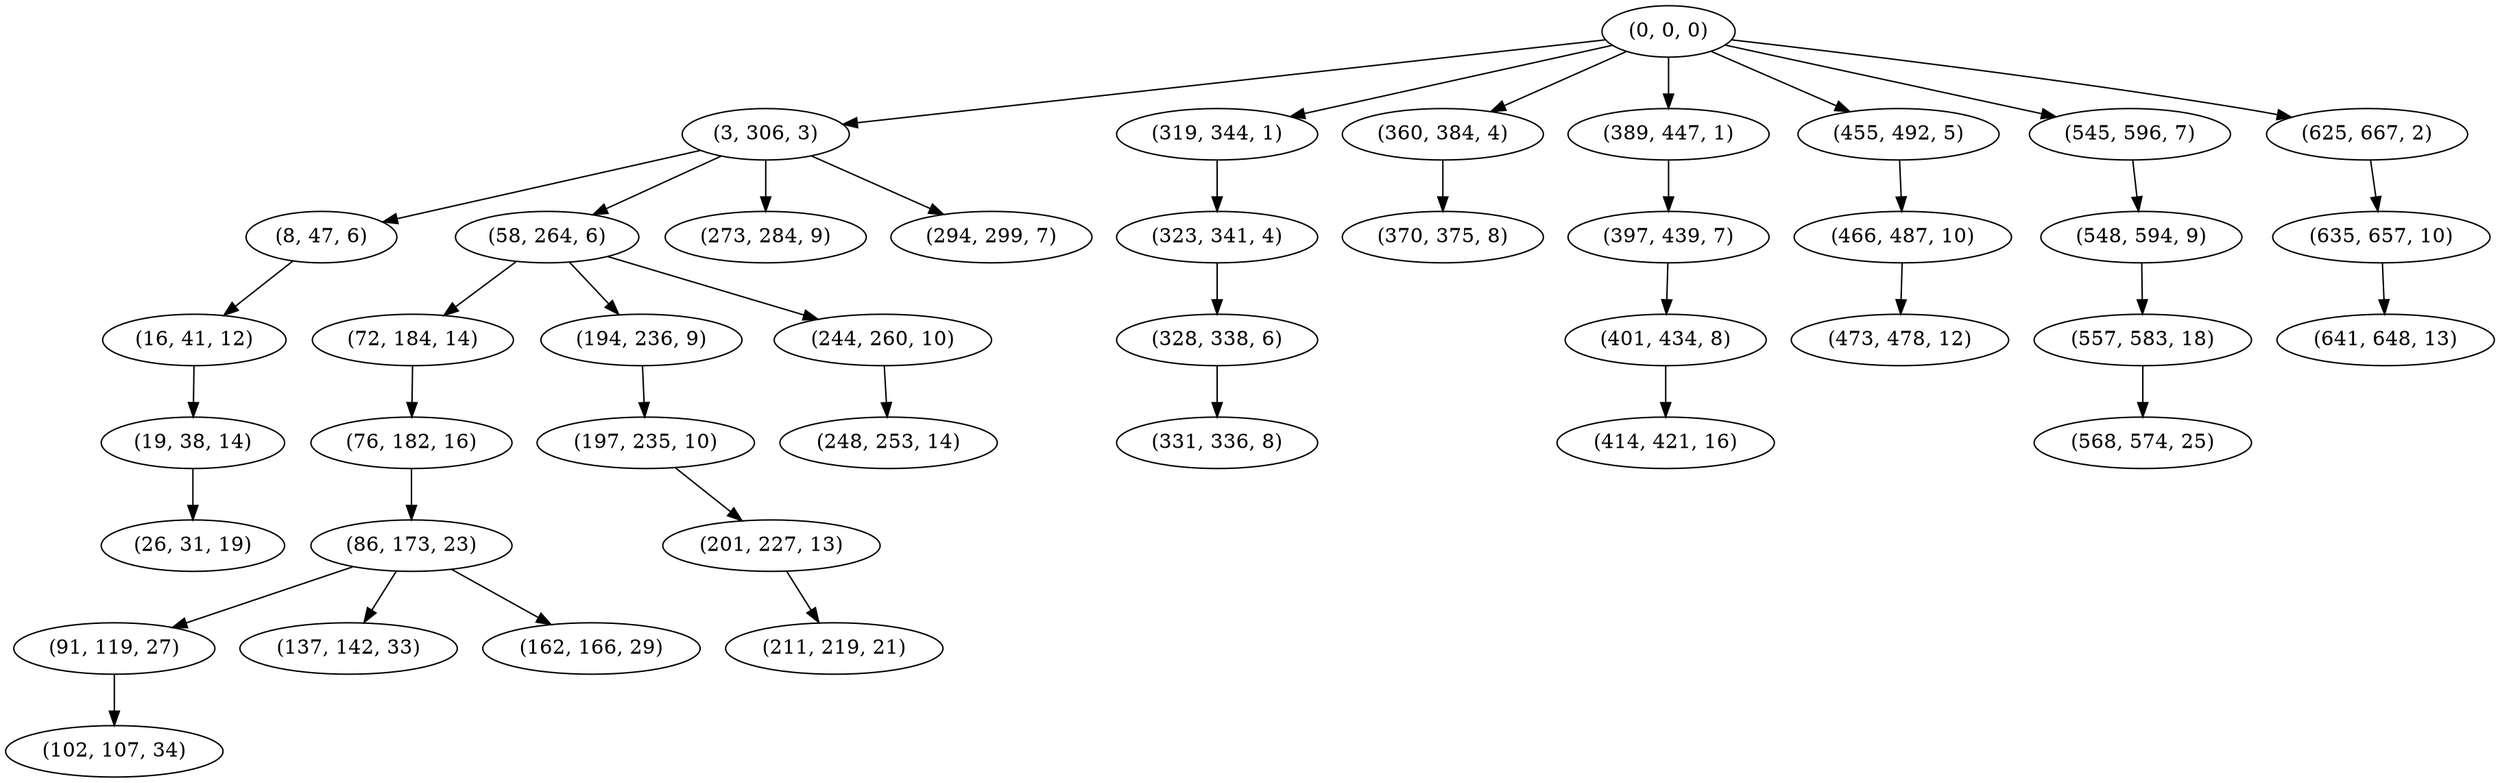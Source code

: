 digraph tree {
    "(0, 0, 0)";
    "(3, 306, 3)";
    "(8, 47, 6)";
    "(16, 41, 12)";
    "(19, 38, 14)";
    "(26, 31, 19)";
    "(58, 264, 6)";
    "(72, 184, 14)";
    "(76, 182, 16)";
    "(86, 173, 23)";
    "(91, 119, 27)";
    "(102, 107, 34)";
    "(137, 142, 33)";
    "(162, 166, 29)";
    "(194, 236, 9)";
    "(197, 235, 10)";
    "(201, 227, 13)";
    "(211, 219, 21)";
    "(244, 260, 10)";
    "(248, 253, 14)";
    "(273, 284, 9)";
    "(294, 299, 7)";
    "(319, 344, 1)";
    "(323, 341, 4)";
    "(328, 338, 6)";
    "(331, 336, 8)";
    "(360, 384, 4)";
    "(370, 375, 8)";
    "(389, 447, 1)";
    "(397, 439, 7)";
    "(401, 434, 8)";
    "(414, 421, 16)";
    "(455, 492, 5)";
    "(466, 487, 10)";
    "(473, 478, 12)";
    "(545, 596, 7)";
    "(548, 594, 9)";
    "(557, 583, 18)";
    "(568, 574, 25)";
    "(625, 667, 2)";
    "(635, 657, 10)";
    "(641, 648, 13)";
    "(0, 0, 0)" -> "(3, 306, 3)";
    "(0, 0, 0)" -> "(319, 344, 1)";
    "(0, 0, 0)" -> "(360, 384, 4)";
    "(0, 0, 0)" -> "(389, 447, 1)";
    "(0, 0, 0)" -> "(455, 492, 5)";
    "(0, 0, 0)" -> "(545, 596, 7)";
    "(0, 0, 0)" -> "(625, 667, 2)";
    "(3, 306, 3)" -> "(8, 47, 6)";
    "(3, 306, 3)" -> "(58, 264, 6)";
    "(3, 306, 3)" -> "(273, 284, 9)";
    "(3, 306, 3)" -> "(294, 299, 7)";
    "(8, 47, 6)" -> "(16, 41, 12)";
    "(16, 41, 12)" -> "(19, 38, 14)";
    "(19, 38, 14)" -> "(26, 31, 19)";
    "(58, 264, 6)" -> "(72, 184, 14)";
    "(58, 264, 6)" -> "(194, 236, 9)";
    "(58, 264, 6)" -> "(244, 260, 10)";
    "(72, 184, 14)" -> "(76, 182, 16)";
    "(76, 182, 16)" -> "(86, 173, 23)";
    "(86, 173, 23)" -> "(91, 119, 27)";
    "(86, 173, 23)" -> "(137, 142, 33)";
    "(86, 173, 23)" -> "(162, 166, 29)";
    "(91, 119, 27)" -> "(102, 107, 34)";
    "(194, 236, 9)" -> "(197, 235, 10)";
    "(197, 235, 10)" -> "(201, 227, 13)";
    "(201, 227, 13)" -> "(211, 219, 21)";
    "(244, 260, 10)" -> "(248, 253, 14)";
    "(319, 344, 1)" -> "(323, 341, 4)";
    "(323, 341, 4)" -> "(328, 338, 6)";
    "(328, 338, 6)" -> "(331, 336, 8)";
    "(360, 384, 4)" -> "(370, 375, 8)";
    "(389, 447, 1)" -> "(397, 439, 7)";
    "(397, 439, 7)" -> "(401, 434, 8)";
    "(401, 434, 8)" -> "(414, 421, 16)";
    "(455, 492, 5)" -> "(466, 487, 10)";
    "(466, 487, 10)" -> "(473, 478, 12)";
    "(545, 596, 7)" -> "(548, 594, 9)";
    "(548, 594, 9)" -> "(557, 583, 18)";
    "(557, 583, 18)" -> "(568, 574, 25)";
    "(625, 667, 2)" -> "(635, 657, 10)";
    "(635, 657, 10)" -> "(641, 648, 13)";
}
